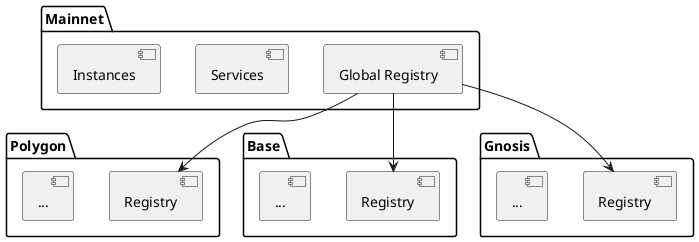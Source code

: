 @startuml

package "Mainnet" {
  [Global Registry] as globalRegistry
  [Services]
  [Instances]
}

package "Polygon" {
  [Registry] as polygonRegistry
  [...] as pContracts
}

package "Base" {
  [Registry] as baseRegistry
  [...] as bContracts
}

package "Gnosis" {
  [Registry] as gnosisRegistry
  [...] as gContracts
}

globalRegistry --> polygonRegistry
globalRegistry --> baseRegistry
globalRegistry --> gnosisRegistry

@enduml